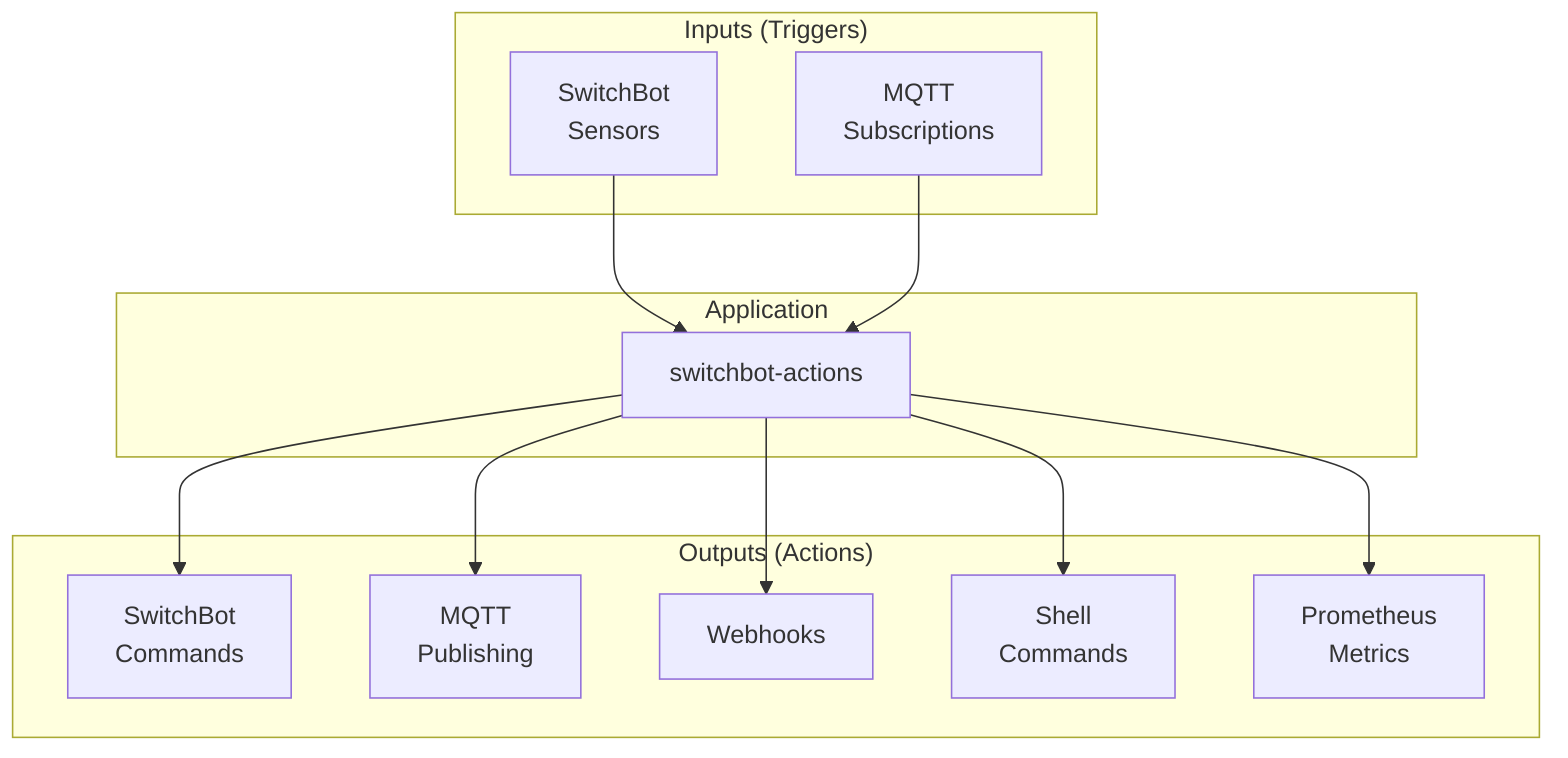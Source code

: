 graph TD
    subgraph "Inputs (Triggers)"
        A["SwitchBot<br>Sensors"]
        B["MQTT<br>Subscriptions"]
    end

    subgraph "Application"
        S["switchbot-actions"]
    end

    subgraph "Outputs (Actions)"
        W["SwitchBot<br>Commands"]
        X["MQTT<br>Publishing"]
        Y["Webhooks"]
        Z["Shell<br>Commands"]
        V["Prometheus<br>Metrics"]
    end

    A --> S
    B --> S

    S --> W
    S --> X
    S --> Y
    S --> Z
    S --> V